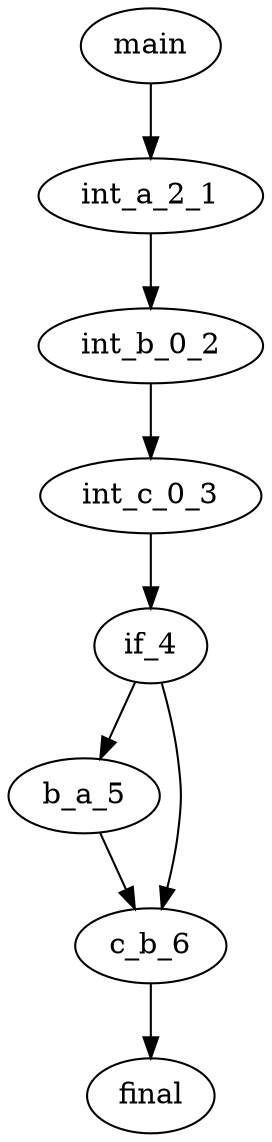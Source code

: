 strict digraph G {
main;
int_a_2_1;
int_b_0_2;
int_c_0_3;
if_4;
b_a_5;
c_b_6;
final;
main->int_a_2_1;
int_a_2_1->int_b_0_2;
int_b_0_2->int_c_0_3;
int_c_0_3->if_4;
if_4->b_a_5;
b_a_5->c_b_6;
if_4->c_b_6;
c_b_6->final;
}